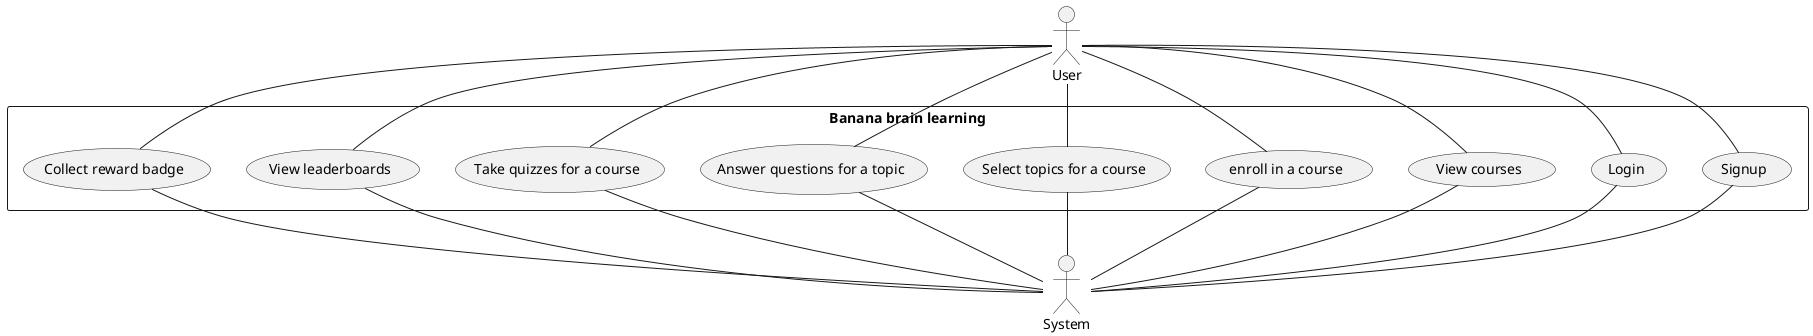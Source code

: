 @startuml
actor "User" as User
actor "System" as System

rectangle "Banana brain learning" {
    usecase "Signup"
    usecase "Login"
    usecase "View courses"
    usecase "enroll in a course"
    usecase "Select topics for a course"
    usecase "Answer questions for a topic"
    usecase "Take quizzes for a course"
    usecase "View leaderboards"
    usecase "Collect reward badge"
}

User -- "Signup"
User -- "Login"
User -- "View courses"
User -- "enroll in a course"
User -- "Select topics for a course"
User -- "Answer questions for a topic"
User -- "View leaderboards"
User -- "Take quizzes for a course"
User -- "Collect reward badge"

"Signup" -- System
"Login" -- System
"View courses" -- System
"enroll in a course" -- System
System -- "Select topics for a course"
"Answer questions for a topic" -- System
"Take quizzes for a course" -- System
"View leaderboards" -- System
"Collect reward badge" -- System
@enduml

